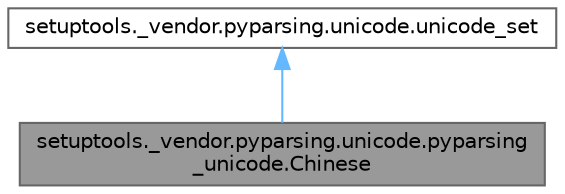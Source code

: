 digraph "setuptools._vendor.pyparsing.unicode.pyparsing_unicode.Chinese"
{
 // LATEX_PDF_SIZE
  bgcolor="transparent";
  edge [fontname=Helvetica,fontsize=10,labelfontname=Helvetica,labelfontsize=10];
  node [fontname=Helvetica,fontsize=10,shape=box,height=0.2,width=0.4];
  Node1 [id="Node000001",label="setuptools._vendor.pyparsing.unicode.pyparsing\l_unicode.Chinese",height=0.2,width=0.4,color="gray40", fillcolor="grey60", style="filled", fontcolor="black",tooltip=" "];
  Node2 -> Node1 [id="edge1_Node000001_Node000002",dir="back",color="steelblue1",style="solid",tooltip=" "];
  Node2 [id="Node000002",label="setuptools._vendor.pyparsing.unicode.unicode_set",height=0.2,width=0.4,color="gray40", fillcolor="white", style="filled",URL="$classsetuptools_1_1__vendor_1_1pyparsing_1_1unicode_1_1unicode__set.html",tooltip=" "];
}
